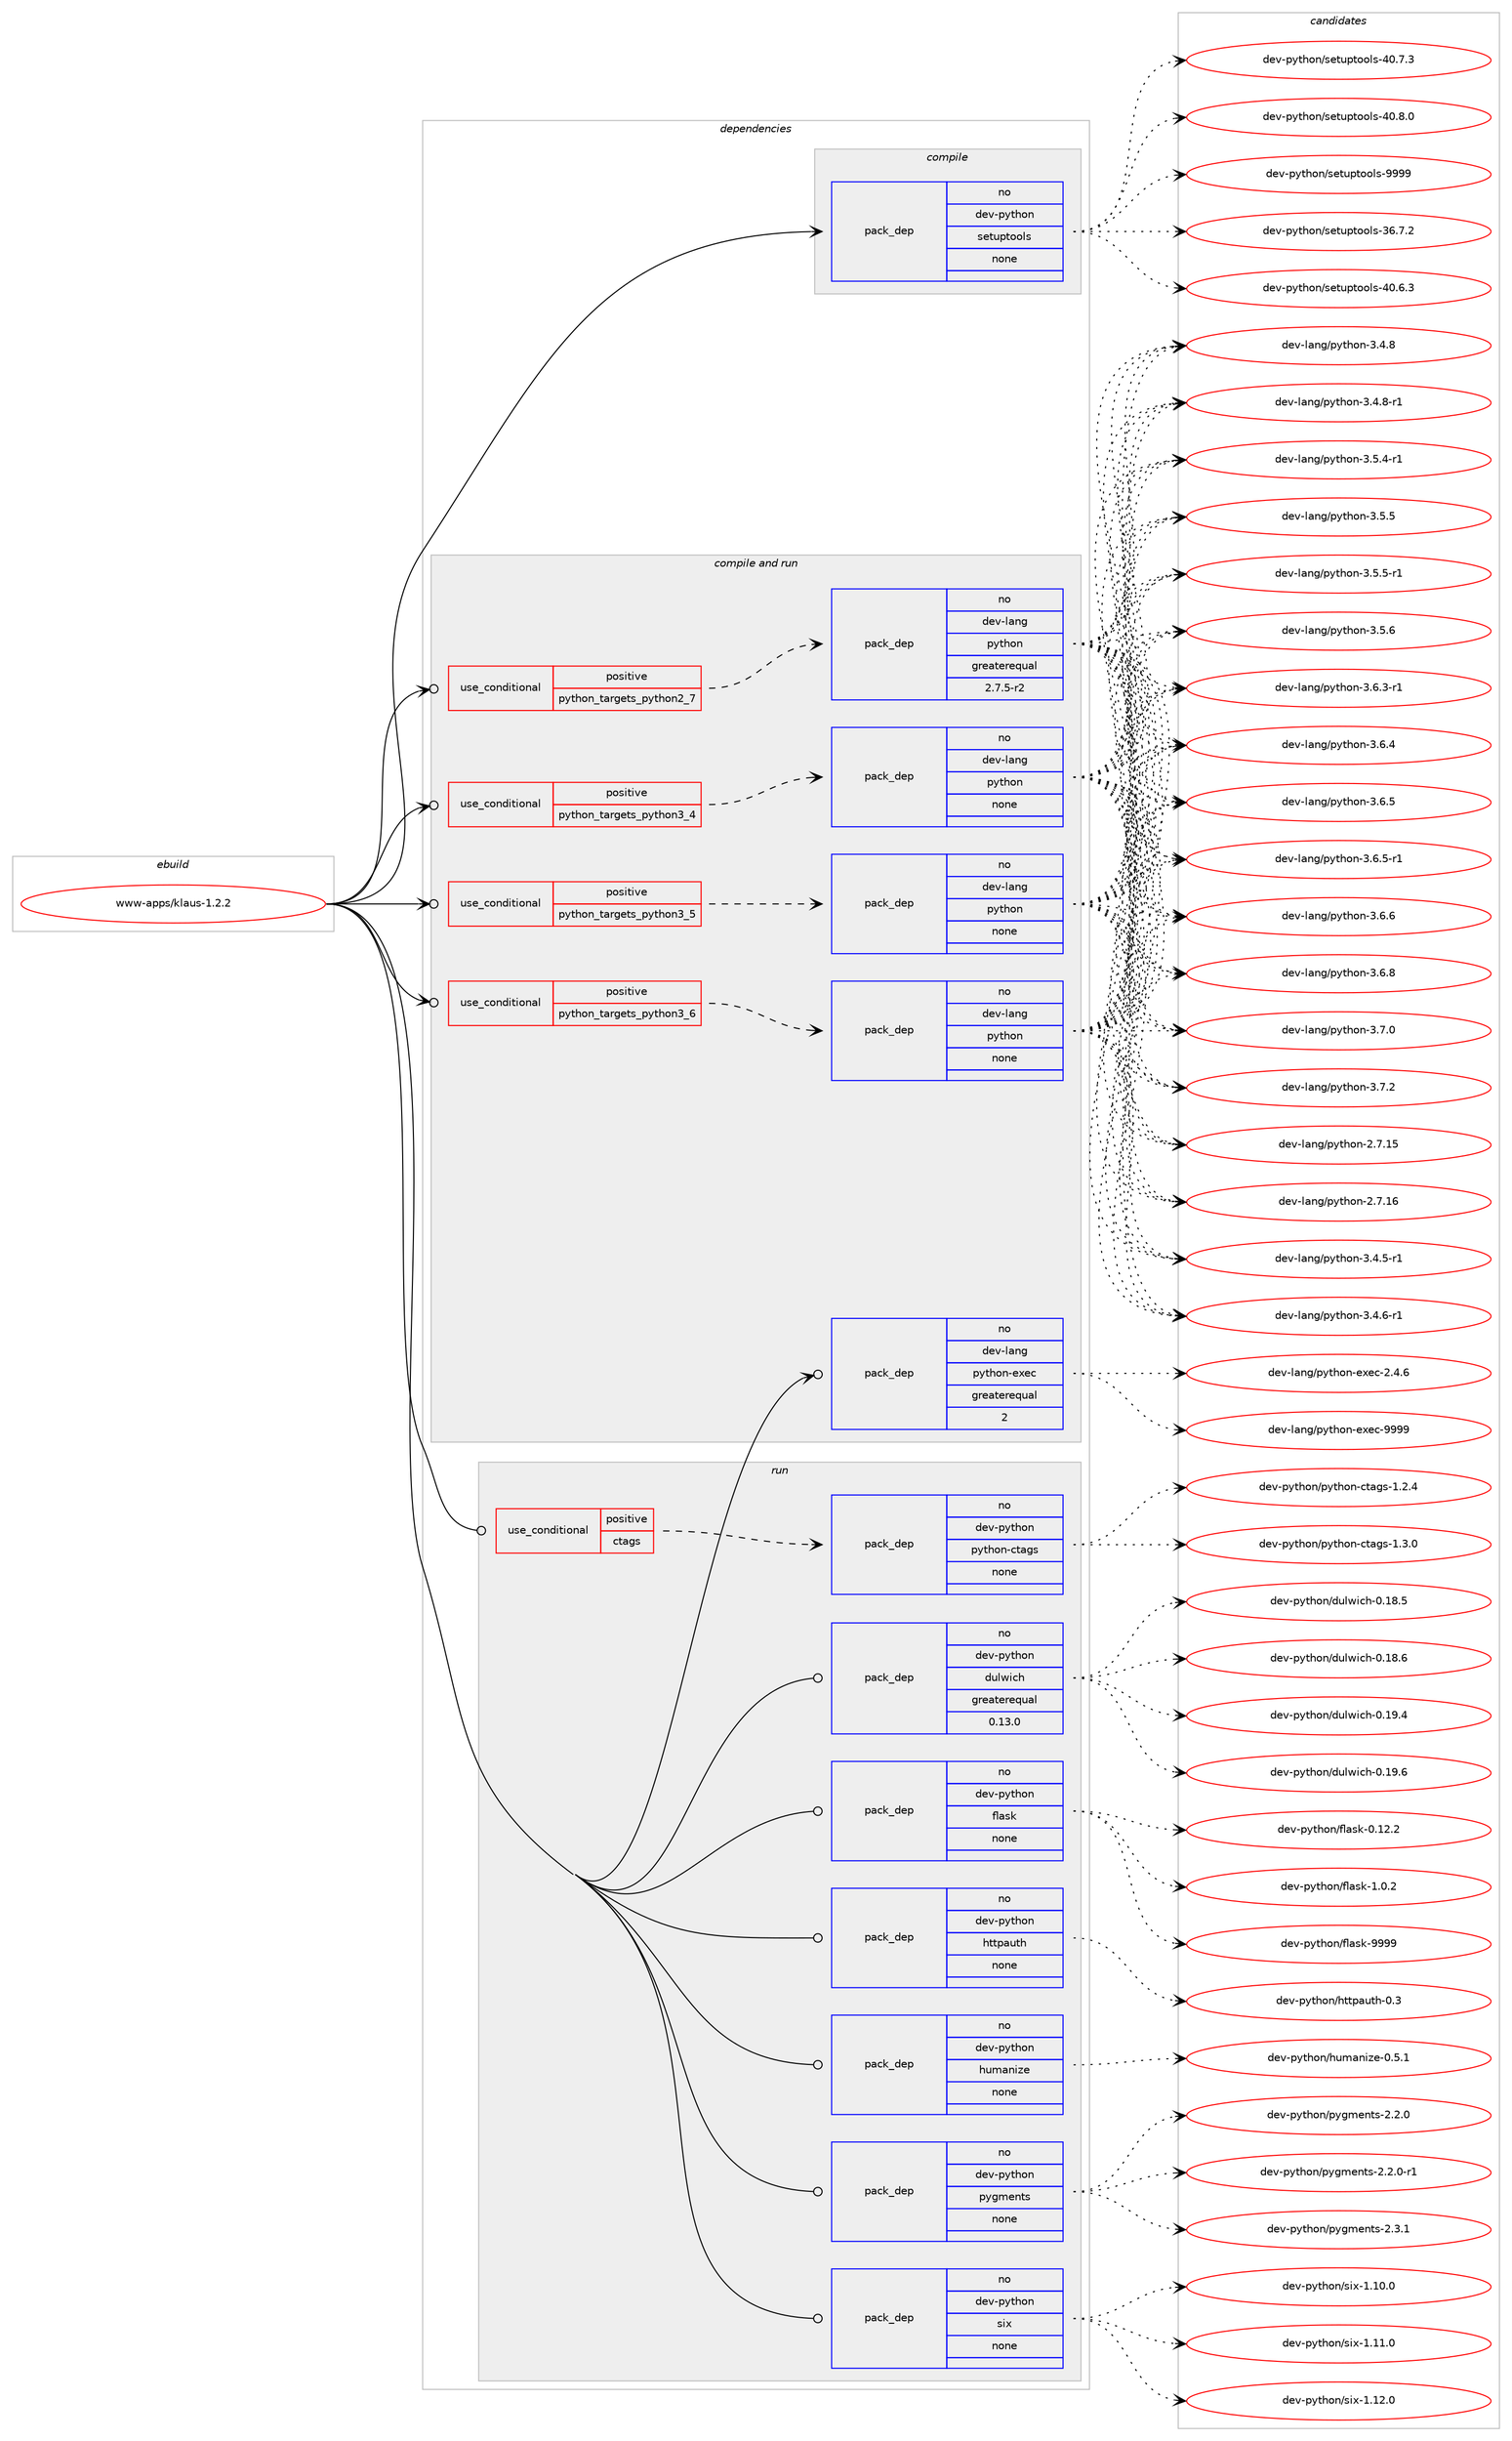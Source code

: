 digraph prolog {

# *************
# Graph options
# *************

newrank=true;
concentrate=true;
compound=true;
graph [rankdir=LR,fontname=Helvetica,fontsize=10,ranksep=1.5];#, ranksep=2.5, nodesep=0.2];
edge  [arrowhead=vee];
node  [fontname=Helvetica,fontsize=10];

# **********
# The ebuild
# **********

subgraph cluster_leftcol {
color=gray;
rank=same;
label=<<i>ebuild</i>>;
id [label="www-apps/klaus-1.2.2", color=red, width=4, href="../www-apps/klaus-1.2.2.svg"];
}

# ****************
# The dependencies
# ****************

subgraph cluster_midcol {
color=gray;
label=<<i>dependencies</i>>;
subgraph cluster_compile {
fillcolor="#eeeeee";
style=filled;
label=<<i>compile</i>>;
subgraph pack1252921 {
dependency1745297 [label=<<TABLE BORDER="0" CELLBORDER="1" CELLSPACING="0" CELLPADDING="4" WIDTH="220"><TR><TD ROWSPAN="6" CELLPADDING="30">pack_dep</TD></TR><TR><TD WIDTH="110">no</TD></TR><TR><TD>dev-python</TD></TR><TR><TD>setuptools</TD></TR><TR><TD>none</TD></TR><TR><TD></TD></TR></TABLE>>, shape=none, color=blue];
}
id:e -> dependency1745297:w [weight=20,style="solid",arrowhead="vee"];
}
subgraph cluster_compileandrun {
fillcolor="#eeeeee";
style=filled;
label=<<i>compile and run</i>>;
subgraph cond463196 {
dependency1745298 [label=<<TABLE BORDER="0" CELLBORDER="1" CELLSPACING="0" CELLPADDING="4"><TR><TD ROWSPAN="3" CELLPADDING="10">use_conditional</TD></TR><TR><TD>positive</TD></TR><TR><TD>python_targets_python2_7</TD></TR></TABLE>>, shape=none, color=red];
subgraph pack1252922 {
dependency1745299 [label=<<TABLE BORDER="0" CELLBORDER="1" CELLSPACING="0" CELLPADDING="4" WIDTH="220"><TR><TD ROWSPAN="6" CELLPADDING="30">pack_dep</TD></TR><TR><TD WIDTH="110">no</TD></TR><TR><TD>dev-lang</TD></TR><TR><TD>python</TD></TR><TR><TD>greaterequal</TD></TR><TR><TD>2.7.5-r2</TD></TR></TABLE>>, shape=none, color=blue];
}
dependency1745298:e -> dependency1745299:w [weight=20,style="dashed",arrowhead="vee"];
}
id:e -> dependency1745298:w [weight=20,style="solid",arrowhead="odotvee"];
subgraph cond463197 {
dependency1745300 [label=<<TABLE BORDER="0" CELLBORDER="1" CELLSPACING="0" CELLPADDING="4"><TR><TD ROWSPAN="3" CELLPADDING="10">use_conditional</TD></TR><TR><TD>positive</TD></TR><TR><TD>python_targets_python3_4</TD></TR></TABLE>>, shape=none, color=red];
subgraph pack1252923 {
dependency1745301 [label=<<TABLE BORDER="0" CELLBORDER="1" CELLSPACING="0" CELLPADDING="4" WIDTH="220"><TR><TD ROWSPAN="6" CELLPADDING="30">pack_dep</TD></TR><TR><TD WIDTH="110">no</TD></TR><TR><TD>dev-lang</TD></TR><TR><TD>python</TD></TR><TR><TD>none</TD></TR><TR><TD></TD></TR></TABLE>>, shape=none, color=blue];
}
dependency1745300:e -> dependency1745301:w [weight=20,style="dashed",arrowhead="vee"];
}
id:e -> dependency1745300:w [weight=20,style="solid",arrowhead="odotvee"];
subgraph cond463198 {
dependency1745302 [label=<<TABLE BORDER="0" CELLBORDER="1" CELLSPACING="0" CELLPADDING="4"><TR><TD ROWSPAN="3" CELLPADDING="10">use_conditional</TD></TR><TR><TD>positive</TD></TR><TR><TD>python_targets_python3_5</TD></TR></TABLE>>, shape=none, color=red];
subgraph pack1252924 {
dependency1745303 [label=<<TABLE BORDER="0" CELLBORDER="1" CELLSPACING="0" CELLPADDING="4" WIDTH="220"><TR><TD ROWSPAN="6" CELLPADDING="30">pack_dep</TD></TR><TR><TD WIDTH="110">no</TD></TR><TR><TD>dev-lang</TD></TR><TR><TD>python</TD></TR><TR><TD>none</TD></TR><TR><TD></TD></TR></TABLE>>, shape=none, color=blue];
}
dependency1745302:e -> dependency1745303:w [weight=20,style="dashed",arrowhead="vee"];
}
id:e -> dependency1745302:w [weight=20,style="solid",arrowhead="odotvee"];
subgraph cond463199 {
dependency1745304 [label=<<TABLE BORDER="0" CELLBORDER="1" CELLSPACING="0" CELLPADDING="4"><TR><TD ROWSPAN="3" CELLPADDING="10">use_conditional</TD></TR><TR><TD>positive</TD></TR><TR><TD>python_targets_python3_6</TD></TR></TABLE>>, shape=none, color=red];
subgraph pack1252925 {
dependency1745305 [label=<<TABLE BORDER="0" CELLBORDER="1" CELLSPACING="0" CELLPADDING="4" WIDTH="220"><TR><TD ROWSPAN="6" CELLPADDING="30">pack_dep</TD></TR><TR><TD WIDTH="110">no</TD></TR><TR><TD>dev-lang</TD></TR><TR><TD>python</TD></TR><TR><TD>none</TD></TR><TR><TD></TD></TR></TABLE>>, shape=none, color=blue];
}
dependency1745304:e -> dependency1745305:w [weight=20,style="dashed",arrowhead="vee"];
}
id:e -> dependency1745304:w [weight=20,style="solid",arrowhead="odotvee"];
subgraph pack1252926 {
dependency1745306 [label=<<TABLE BORDER="0" CELLBORDER="1" CELLSPACING="0" CELLPADDING="4" WIDTH="220"><TR><TD ROWSPAN="6" CELLPADDING="30">pack_dep</TD></TR><TR><TD WIDTH="110">no</TD></TR><TR><TD>dev-lang</TD></TR><TR><TD>python-exec</TD></TR><TR><TD>greaterequal</TD></TR><TR><TD>2</TD></TR></TABLE>>, shape=none, color=blue];
}
id:e -> dependency1745306:w [weight=20,style="solid",arrowhead="odotvee"];
}
subgraph cluster_run {
fillcolor="#eeeeee";
style=filled;
label=<<i>run</i>>;
subgraph cond463200 {
dependency1745307 [label=<<TABLE BORDER="0" CELLBORDER="1" CELLSPACING="0" CELLPADDING="4"><TR><TD ROWSPAN="3" CELLPADDING="10">use_conditional</TD></TR><TR><TD>positive</TD></TR><TR><TD>ctags</TD></TR></TABLE>>, shape=none, color=red];
subgraph pack1252927 {
dependency1745308 [label=<<TABLE BORDER="0" CELLBORDER="1" CELLSPACING="0" CELLPADDING="4" WIDTH="220"><TR><TD ROWSPAN="6" CELLPADDING="30">pack_dep</TD></TR><TR><TD WIDTH="110">no</TD></TR><TR><TD>dev-python</TD></TR><TR><TD>python-ctags</TD></TR><TR><TD>none</TD></TR><TR><TD></TD></TR></TABLE>>, shape=none, color=blue];
}
dependency1745307:e -> dependency1745308:w [weight=20,style="dashed",arrowhead="vee"];
}
id:e -> dependency1745307:w [weight=20,style="solid",arrowhead="odot"];
subgraph pack1252928 {
dependency1745309 [label=<<TABLE BORDER="0" CELLBORDER="1" CELLSPACING="0" CELLPADDING="4" WIDTH="220"><TR><TD ROWSPAN="6" CELLPADDING="30">pack_dep</TD></TR><TR><TD WIDTH="110">no</TD></TR><TR><TD>dev-python</TD></TR><TR><TD>dulwich</TD></TR><TR><TD>greaterequal</TD></TR><TR><TD>0.13.0</TD></TR></TABLE>>, shape=none, color=blue];
}
id:e -> dependency1745309:w [weight=20,style="solid",arrowhead="odot"];
subgraph pack1252929 {
dependency1745310 [label=<<TABLE BORDER="0" CELLBORDER="1" CELLSPACING="0" CELLPADDING="4" WIDTH="220"><TR><TD ROWSPAN="6" CELLPADDING="30">pack_dep</TD></TR><TR><TD WIDTH="110">no</TD></TR><TR><TD>dev-python</TD></TR><TR><TD>flask</TD></TR><TR><TD>none</TD></TR><TR><TD></TD></TR></TABLE>>, shape=none, color=blue];
}
id:e -> dependency1745310:w [weight=20,style="solid",arrowhead="odot"];
subgraph pack1252930 {
dependency1745311 [label=<<TABLE BORDER="0" CELLBORDER="1" CELLSPACING="0" CELLPADDING="4" WIDTH="220"><TR><TD ROWSPAN="6" CELLPADDING="30">pack_dep</TD></TR><TR><TD WIDTH="110">no</TD></TR><TR><TD>dev-python</TD></TR><TR><TD>httpauth</TD></TR><TR><TD>none</TD></TR><TR><TD></TD></TR></TABLE>>, shape=none, color=blue];
}
id:e -> dependency1745311:w [weight=20,style="solid",arrowhead="odot"];
subgraph pack1252931 {
dependency1745312 [label=<<TABLE BORDER="0" CELLBORDER="1" CELLSPACING="0" CELLPADDING="4" WIDTH="220"><TR><TD ROWSPAN="6" CELLPADDING="30">pack_dep</TD></TR><TR><TD WIDTH="110">no</TD></TR><TR><TD>dev-python</TD></TR><TR><TD>humanize</TD></TR><TR><TD>none</TD></TR><TR><TD></TD></TR></TABLE>>, shape=none, color=blue];
}
id:e -> dependency1745312:w [weight=20,style="solid",arrowhead="odot"];
subgraph pack1252932 {
dependency1745313 [label=<<TABLE BORDER="0" CELLBORDER="1" CELLSPACING="0" CELLPADDING="4" WIDTH="220"><TR><TD ROWSPAN="6" CELLPADDING="30">pack_dep</TD></TR><TR><TD WIDTH="110">no</TD></TR><TR><TD>dev-python</TD></TR><TR><TD>pygments</TD></TR><TR><TD>none</TD></TR><TR><TD></TD></TR></TABLE>>, shape=none, color=blue];
}
id:e -> dependency1745313:w [weight=20,style="solid",arrowhead="odot"];
subgraph pack1252933 {
dependency1745314 [label=<<TABLE BORDER="0" CELLBORDER="1" CELLSPACING="0" CELLPADDING="4" WIDTH="220"><TR><TD ROWSPAN="6" CELLPADDING="30">pack_dep</TD></TR><TR><TD WIDTH="110">no</TD></TR><TR><TD>dev-python</TD></TR><TR><TD>six</TD></TR><TR><TD>none</TD></TR><TR><TD></TD></TR></TABLE>>, shape=none, color=blue];
}
id:e -> dependency1745314:w [weight=20,style="solid",arrowhead="odot"];
}
}

# **************
# The candidates
# **************

subgraph cluster_choices {
rank=same;
color=gray;
label=<<i>candidates</i>>;

subgraph choice1252921 {
color=black;
nodesep=1;
choice100101118451121211161041111104711510111611711211611111110811545515446554650 [label="dev-python/setuptools-36.7.2", color=red, width=4,href="../dev-python/setuptools-36.7.2.svg"];
choice100101118451121211161041111104711510111611711211611111110811545524846544651 [label="dev-python/setuptools-40.6.3", color=red, width=4,href="../dev-python/setuptools-40.6.3.svg"];
choice100101118451121211161041111104711510111611711211611111110811545524846554651 [label="dev-python/setuptools-40.7.3", color=red, width=4,href="../dev-python/setuptools-40.7.3.svg"];
choice100101118451121211161041111104711510111611711211611111110811545524846564648 [label="dev-python/setuptools-40.8.0", color=red, width=4,href="../dev-python/setuptools-40.8.0.svg"];
choice10010111845112121116104111110471151011161171121161111111081154557575757 [label="dev-python/setuptools-9999", color=red, width=4,href="../dev-python/setuptools-9999.svg"];
dependency1745297:e -> choice100101118451121211161041111104711510111611711211611111110811545515446554650:w [style=dotted,weight="100"];
dependency1745297:e -> choice100101118451121211161041111104711510111611711211611111110811545524846544651:w [style=dotted,weight="100"];
dependency1745297:e -> choice100101118451121211161041111104711510111611711211611111110811545524846554651:w [style=dotted,weight="100"];
dependency1745297:e -> choice100101118451121211161041111104711510111611711211611111110811545524846564648:w [style=dotted,weight="100"];
dependency1745297:e -> choice10010111845112121116104111110471151011161171121161111111081154557575757:w [style=dotted,weight="100"];
}
subgraph choice1252922 {
color=black;
nodesep=1;
choice10010111845108971101034711212111610411111045504655464953 [label="dev-lang/python-2.7.15", color=red, width=4,href="../dev-lang/python-2.7.15.svg"];
choice10010111845108971101034711212111610411111045504655464954 [label="dev-lang/python-2.7.16", color=red, width=4,href="../dev-lang/python-2.7.16.svg"];
choice1001011184510897110103471121211161041111104551465246534511449 [label="dev-lang/python-3.4.5-r1", color=red, width=4,href="../dev-lang/python-3.4.5-r1.svg"];
choice1001011184510897110103471121211161041111104551465246544511449 [label="dev-lang/python-3.4.6-r1", color=red, width=4,href="../dev-lang/python-3.4.6-r1.svg"];
choice100101118451089711010347112121116104111110455146524656 [label="dev-lang/python-3.4.8", color=red, width=4,href="../dev-lang/python-3.4.8.svg"];
choice1001011184510897110103471121211161041111104551465246564511449 [label="dev-lang/python-3.4.8-r1", color=red, width=4,href="../dev-lang/python-3.4.8-r1.svg"];
choice1001011184510897110103471121211161041111104551465346524511449 [label="dev-lang/python-3.5.4-r1", color=red, width=4,href="../dev-lang/python-3.5.4-r1.svg"];
choice100101118451089711010347112121116104111110455146534653 [label="dev-lang/python-3.5.5", color=red, width=4,href="../dev-lang/python-3.5.5.svg"];
choice1001011184510897110103471121211161041111104551465346534511449 [label="dev-lang/python-3.5.5-r1", color=red, width=4,href="../dev-lang/python-3.5.5-r1.svg"];
choice100101118451089711010347112121116104111110455146534654 [label="dev-lang/python-3.5.6", color=red, width=4,href="../dev-lang/python-3.5.6.svg"];
choice1001011184510897110103471121211161041111104551465446514511449 [label="dev-lang/python-3.6.3-r1", color=red, width=4,href="../dev-lang/python-3.6.3-r1.svg"];
choice100101118451089711010347112121116104111110455146544652 [label="dev-lang/python-3.6.4", color=red, width=4,href="../dev-lang/python-3.6.4.svg"];
choice100101118451089711010347112121116104111110455146544653 [label="dev-lang/python-3.6.5", color=red, width=4,href="../dev-lang/python-3.6.5.svg"];
choice1001011184510897110103471121211161041111104551465446534511449 [label="dev-lang/python-3.6.5-r1", color=red, width=4,href="../dev-lang/python-3.6.5-r1.svg"];
choice100101118451089711010347112121116104111110455146544654 [label="dev-lang/python-3.6.6", color=red, width=4,href="../dev-lang/python-3.6.6.svg"];
choice100101118451089711010347112121116104111110455146544656 [label="dev-lang/python-3.6.8", color=red, width=4,href="../dev-lang/python-3.6.8.svg"];
choice100101118451089711010347112121116104111110455146554648 [label="dev-lang/python-3.7.0", color=red, width=4,href="../dev-lang/python-3.7.0.svg"];
choice100101118451089711010347112121116104111110455146554650 [label="dev-lang/python-3.7.2", color=red, width=4,href="../dev-lang/python-3.7.2.svg"];
dependency1745299:e -> choice10010111845108971101034711212111610411111045504655464953:w [style=dotted,weight="100"];
dependency1745299:e -> choice10010111845108971101034711212111610411111045504655464954:w [style=dotted,weight="100"];
dependency1745299:e -> choice1001011184510897110103471121211161041111104551465246534511449:w [style=dotted,weight="100"];
dependency1745299:e -> choice1001011184510897110103471121211161041111104551465246544511449:w [style=dotted,weight="100"];
dependency1745299:e -> choice100101118451089711010347112121116104111110455146524656:w [style=dotted,weight="100"];
dependency1745299:e -> choice1001011184510897110103471121211161041111104551465246564511449:w [style=dotted,weight="100"];
dependency1745299:e -> choice1001011184510897110103471121211161041111104551465346524511449:w [style=dotted,weight="100"];
dependency1745299:e -> choice100101118451089711010347112121116104111110455146534653:w [style=dotted,weight="100"];
dependency1745299:e -> choice1001011184510897110103471121211161041111104551465346534511449:w [style=dotted,weight="100"];
dependency1745299:e -> choice100101118451089711010347112121116104111110455146534654:w [style=dotted,weight="100"];
dependency1745299:e -> choice1001011184510897110103471121211161041111104551465446514511449:w [style=dotted,weight="100"];
dependency1745299:e -> choice100101118451089711010347112121116104111110455146544652:w [style=dotted,weight="100"];
dependency1745299:e -> choice100101118451089711010347112121116104111110455146544653:w [style=dotted,weight="100"];
dependency1745299:e -> choice1001011184510897110103471121211161041111104551465446534511449:w [style=dotted,weight="100"];
dependency1745299:e -> choice100101118451089711010347112121116104111110455146544654:w [style=dotted,weight="100"];
dependency1745299:e -> choice100101118451089711010347112121116104111110455146544656:w [style=dotted,weight="100"];
dependency1745299:e -> choice100101118451089711010347112121116104111110455146554648:w [style=dotted,weight="100"];
dependency1745299:e -> choice100101118451089711010347112121116104111110455146554650:w [style=dotted,weight="100"];
}
subgraph choice1252923 {
color=black;
nodesep=1;
choice10010111845108971101034711212111610411111045504655464953 [label="dev-lang/python-2.7.15", color=red, width=4,href="../dev-lang/python-2.7.15.svg"];
choice10010111845108971101034711212111610411111045504655464954 [label="dev-lang/python-2.7.16", color=red, width=4,href="../dev-lang/python-2.7.16.svg"];
choice1001011184510897110103471121211161041111104551465246534511449 [label="dev-lang/python-3.4.5-r1", color=red, width=4,href="../dev-lang/python-3.4.5-r1.svg"];
choice1001011184510897110103471121211161041111104551465246544511449 [label="dev-lang/python-3.4.6-r1", color=red, width=4,href="../dev-lang/python-3.4.6-r1.svg"];
choice100101118451089711010347112121116104111110455146524656 [label="dev-lang/python-3.4.8", color=red, width=4,href="../dev-lang/python-3.4.8.svg"];
choice1001011184510897110103471121211161041111104551465246564511449 [label="dev-lang/python-3.4.8-r1", color=red, width=4,href="../dev-lang/python-3.4.8-r1.svg"];
choice1001011184510897110103471121211161041111104551465346524511449 [label="dev-lang/python-3.5.4-r1", color=red, width=4,href="../dev-lang/python-3.5.4-r1.svg"];
choice100101118451089711010347112121116104111110455146534653 [label="dev-lang/python-3.5.5", color=red, width=4,href="../dev-lang/python-3.5.5.svg"];
choice1001011184510897110103471121211161041111104551465346534511449 [label="dev-lang/python-3.5.5-r1", color=red, width=4,href="../dev-lang/python-3.5.5-r1.svg"];
choice100101118451089711010347112121116104111110455146534654 [label="dev-lang/python-3.5.6", color=red, width=4,href="../dev-lang/python-3.5.6.svg"];
choice1001011184510897110103471121211161041111104551465446514511449 [label="dev-lang/python-3.6.3-r1", color=red, width=4,href="../dev-lang/python-3.6.3-r1.svg"];
choice100101118451089711010347112121116104111110455146544652 [label="dev-lang/python-3.6.4", color=red, width=4,href="../dev-lang/python-3.6.4.svg"];
choice100101118451089711010347112121116104111110455146544653 [label="dev-lang/python-3.6.5", color=red, width=4,href="../dev-lang/python-3.6.5.svg"];
choice1001011184510897110103471121211161041111104551465446534511449 [label="dev-lang/python-3.6.5-r1", color=red, width=4,href="../dev-lang/python-3.6.5-r1.svg"];
choice100101118451089711010347112121116104111110455146544654 [label="dev-lang/python-3.6.6", color=red, width=4,href="../dev-lang/python-3.6.6.svg"];
choice100101118451089711010347112121116104111110455146544656 [label="dev-lang/python-3.6.8", color=red, width=4,href="../dev-lang/python-3.6.8.svg"];
choice100101118451089711010347112121116104111110455146554648 [label="dev-lang/python-3.7.0", color=red, width=4,href="../dev-lang/python-3.7.0.svg"];
choice100101118451089711010347112121116104111110455146554650 [label="dev-lang/python-3.7.2", color=red, width=4,href="../dev-lang/python-3.7.2.svg"];
dependency1745301:e -> choice10010111845108971101034711212111610411111045504655464953:w [style=dotted,weight="100"];
dependency1745301:e -> choice10010111845108971101034711212111610411111045504655464954:w [style=dotted,weight="100"];
dependency1745301:e -> choice1001011184510897110103471121211161041111104551465246534511449:w [style=dotted,weight="100"];
dependency1745301:e -> choice1001011184510897110103471121211161041111104551465246544511449:w [style=dotted,weight="100"];
dependency1745301:e -> choice100101118451089711010347112121116104111110455146524656:w [style=dotted,weight="100"];
dependency1745301:e -> choice1001011184510897110103471121211161041111104551465246564511449:w [style=dotted,weight="100"];
dependency1745301:e -> choice1001011184510897110103471121211161041111104551465346524511449:w [style=dotted,weight="100"];
dependency1745301:e -> choice100101118451089711010347112121116104111110455146534653:w [style=dotted,weight="100"];
dependency1745301:e -> choice1001011184510897110103471121211161041111104551465346534511449:w [style=dotted,weight="100"];
dependency1745301:e -> choice100101118451089711010347112121116104111110455146534654:w [style=dotted,weight="100"];
dependency1745301:e -> choice1001011184510897110103471121211161041111104551465446514511449:w [style=dotted,weight="100"];
dependency1745301:e -> choice100101118451089711010347112121116104111110455146544652:w [style=dotted,weight="100"];
dependency1745301:e -> choice100101118451089711010347112121116104111110455146544653:w [style=dotted,weight="100"];
dependency1745301:e -> choice1001011184510897110103471121211161041111104551465446534511449:w [style=dotted,weight="100"];
dependency1745301:e -> choice100101118451089711010347112121116104111110455146544654:w [style=dotted,weight="100"];
dependency1745301:e -> choice100101118451089711010347112121116104111110455146544656:w [style=dotted,weight="100"];
dependency1745301:e -> choice100101118451089711010347112121116104111110455146554648:w [style=dotted,weight="100"];
dependency1745301:e -> choice100101118451089711010347112121116104111110455146554650:w [style=dotted,weight="100"];
}
subgraph choice1252924 {
color=black;
nodesep=1;
choice10010111845108971101034711212111610411111045504655464953 [label="dev-lang/python-2.7.15", color=red, width=4,href="../dev-lang/python-2.7.15.svg"];
choice10010111845108971101034711212111610411111045504655464954 [label="dev-lang/python-2.7.16", color=red, width=4,href="../dev-lang/python-2.7.16.svg"];
choice1001011184510897110103471121211161041111104551465246534511449 [label="dev-lang/python-3.4.5-r1", color=red, width=4,href="../dev-lang/python-3.4.5-r1.svg"];
choice1001011184510897110103471121211161041111104551465246544511449 [label="dev-lang/python-3.4.6-r1", color=red, width=4,href="../dev-lang/python-3.4.6-r1.svg"];
choice100101118451089711010347112121116104111110455146524656 [label="dev-lang/python-3.4.8", color=red, width=4,href="../dev-lang/python-3.4.8.svg"];
choice1001011184510897110103471121211161041111104551465246564511449 [label="dev-lang/python-3.4.8-r1", color=red, width=4,href="../dev-lang/python-3.4.8-r1.svg"];
choice1001011184510897110103471121211161041111104551465346524511449 [label="dev-lang/python-3.5.4-r1", color=red, width=4,href="../dev-lang/python-3.5.4-r1.svg"];
choice100101118451089711010347112121116104111110455146534653 [label="dev-lang/python-3.5.5", color=red, width=4,href="../dev-lang/python-3.5.5.svg"];
choice1001011184510897110103471121211161041111104551465346534511449 [label="dev-lang/python-3.5.5-r1", color=red, width=4,href="../dev-lang/python-3.5.5-r1.svg"];
choice100101118451089711010347112121116104111110455146534654 [label="dev-lang/python-3.5.6", color=red, width=4,href="../dev-lang/python-3.5.6.svg"];
choice1001011184510897110103471121211161041111104551465446514511449 [label="dev-lang/python-3.6.3-r1", color=red, width=4,href="../dev-lang/python-3.6.3-r1.svg"];
choice100101118451089711010347112121116104111110455146544652 [label="dev-lang/python-3.6.4", color=red, width=4,href="../dev-lang/python-3.6.4.svg"];
choice100101118451089711010347112121116104111110455146544653 [label="dev-lang/python-3.6.5", color=red, width=4,href="../dev-lang/python-3.6.5.svg"];
choice1001011184510897110103471121211161041111104551465446534511449 [label="dev-lang/python-3.6.5-r1", color=red, width=4,href="../dev-lang/python-3.6.5-r1.svg"];
choice100101118451089711010347112121116104111110455146544654 [label="dev-lang/python-3.6.6", color=red, width=4,href="../dev-lang/python-3.6.6.svg"];
choice100101118451089711010347112121116104111110455146544656 [label="dev-lang/python-3.6.8", color=red, width=4,href="../dev-lang/python-3.6.8.svg"];
choice100101118451089711010347112121116104111110455146554648 [label="dev-lang/python-3.7.0", color=red, width=4,href="../dev-lang/python-3.7.0.svg"];
choice100101118451089711010347112121116104111110455146554650 [label="dev-lang/python-3.7.2", color=red, width=4,href="../dev-lang/python-3.7.2.svg"];
dependency1745303:e -> choice10010111845108971101034711212111610411111045504655464953:w [style=dotted,weight="100"];
dependency1745303:e -> choice10010111845108971101034711212111610411111045504655464954:w [style=dotted,weight="100"];
dependency1745303:e -> choice1001011184510897110103471121211161041111104551465246534511449:w [style=dotted,weight="100"];
dependency1745303:e -> choice1001011184510897110103471121211161041111104551465246544511449:w [style=dotted,weight="100"];
dependency1745303:e -> choice100101118451089711010347112121116104111110455146524656:w [style=dotted,weight="100"];
dependency1745303:e -> choice1001011184510897110103471121211161041111104551465246564511449:w [style=dotted,weight="100"];
dependency1745303:e -> choice1001011184510897110103471121211161041111104551465346524511449:w [style=dotted,weight="100"];
dependency1745303:e -> choice100101118451089711010347112121116104111110455146534653:w [style=dotted,weight="100"];
dependency1745303:e -> choice1001011184510897110103471121211161041111104551465346534511449:w [style=dotted,weight="100"];
dependency1745303:e -> choice100101118451089711010347112121116104111110455146534654:w [style=dotted,weight="100"];
dependency1745303:e -> choice1001011184510897110103471121211161041111104551465446514511449:w [style=dotted,weight="100"];
dependency1745303:e -> choice100101118451089711010347112121116104111110455146544652:w [style=dotted,weight="100"];
dependency1745303:e -> choice100101118451089711010347112121116104111110455146544653:w [style=dotted,weight="100"];
dependency1745303:e -> choice1001011184510897110103471121211161041111104551465446534511449:w [style=dotted,weight="100"];
dependency1745303:e -> choice100101118451089711010347112121116104111110455146544654:w [style=dotted,weight="100"];
dependency1745303:e -> choice100101118451089711010347112121116104111110455146544656:w [style=dotted,weight="100"];
dependency1745303:e -> choice100101118451089711010347112121116104111110455146554648:w [style=dotted,weight="100"];
dependency1745303:e -> choice100101118451089711010347112121116104111110455146554650:w [style=dotted,weight="100"];
}
subgraph choice1252925 {
color=black;
nodesep=1;
choice10010111845108971101034711212111610411111045504655464953 [label="dev-lang/python-2.7.15", color=red, width=4,href="../dev-lang/python-2.7.15.svg"];
choice10010111845108971101034711212111610411111045504655464954 [label="dev-lang/python-2.7.16", color=red, width=4,href="../dev-lang/python-2.7.16.svg"];
choice1001011184510897110103471121211161041111104551465246534511449 [label="dev-lang/python-3.4.5-r1", color=red, width=4,href="../dev-lang/python-3.4.5-r1.svg"];
choice1001011184510897110103471121211161041111104551465246544511449 [label="dev-lang/python-3.4.6-r1", color=red, width=4,href="../dev-lang/python-3.4.6-r1.svg"];
choice100101118451089711010347112121116104111110455146524656 [label="dev-lang/python-3.4.8", color=red, width=4,href="../dev-lang/python-3.4.8.svg"];
choice1001011184510897110103471121211161041111104551465246564511449 [label="dev-lang/python-3.4.8-r1", color=red, width=4,href="../dev-lang/python-3.4.8-r1.svg"];
choice1001011184510897110103471121211161041111104551465346524511449 [label="dev-lang/python-3.5.4-r1", color=red, width=4,href="../dev-lang/python-3.5.4-r1.svg"];
choice100101118451089711010347112121116104111110455146534653 [label="dev-lang/python-3.5.5", color=red, width=4,href="../dev-lang/python-3.5.5.svg"];
choice1001011184510897110103471121211161041111104551465346534511449 [label="dev-lang/python-3.5.5-r1", color=red, width=4,href="../dev-lang/python-3.5.5-r1.svg"];
choice100101118451089711010347112121116104111110455146534654 [label="dev-lang/python-3.5.6", color=red, width=4,href="../dev-lang/python-3.5.6.svg"];
choice1001011184510897110103471121211161041111104551465446514511449 [label="dev-lang/python-3.6.3-r1", color=red, width=4,href="../dev-lang/python-3.6.3-r1.svg"];
choice100101118451089711010347112121116104111110455146544652 [label="dev-lang/python-3.6.4", color=red, width=4,href="../dev-lang/python-3.6.4.svg"];
choice100101118451089711010347112121116104111110455146544653 [label="dev-lang/python-3.6.5", color=red, width=4,href="../dev-lang/python-3.6.5.svg"];
choice1001011184510897110103471121211161041111104551465446534511449 [label="dev-lang/python-3.6.5-r1", color=red, width=4,href="../dev-lang/python-3.6.5-r1.svg"];
choice100101118451089711010347112121116104111110455146544654 [label="dev-lang/python-3.6.6", color=red, width=4,href="../dev-lang/python-3.6.6.svg"];
choice100101118451089711010347112121116104111110455146544656 [label="dev-lang/python-3.6.8", color=red, width=4,href="../dev-lang/python-3.6.8.svg"];
choice100101118451089711010347112121116104111110455146554648 [label="dev-lang/python-3.7.0", color=red, width=4,href="../dev-lang/python-3.7.0.svg"];
choice100101118451089711010347112121116104111110455146554650 [label="dev-lang/python-3.7.2", color=red, width=4,href="../dev-lang/python-3.7.2.svg"];
dependency1745305:e -> choice10010111845108971101034711212111610411111045504655464953:w [style=dotted,weight="100"];
dependency1745305:e -> choice10010111845108971101034711212111610411111045504655464954:w [style=dotted,weight="100"];
dependency1745305:e -> choice1001011184510897110103471121211161041111104551465246534511449:w [style=dotted,weight="100"];
dependency1745305:e -> choice1001011184510897110103471121211161041111104551465246544511449:w [style=dotted,weight="100"];
dependency1745305:e -> choice100101118451089711010347112121116104111110455146524656:w [style=dotted,weight="100"];
dependency1745305:e -> choice1001011184510897110103471121211161041111104551465246564511449:w [style=dotted,weight="100"];
dependency1745305:e -> choice1001011184510897110103471121211161041111104551465346524511449:w [style=dotted,weight="100"];
dependency1745305:e -> choice100101118451089711010347112121116104111110455146534653:w [style=dotted,weight="100"];
dependency1745305:e -> choice1001011184510897110103471121211161041111104551465346534511449:w [style=dotted,weight="100"];
dependency1745305:e -> choice100101118451089711010347112121116104111110455146534654:w [style=dotted,weight="100"];
dependency1745305:e -> choice1001011184510897110103471121211161041111104551465446514511449:w [style=dotted,weight="100"];
dependency1745305:e -> choice100101118451089711010347112121116104111110455146544652:w [style=dotted,weight="100"];
dependency1745305:e -> choice100101118451089711010347112121116104111110455146544653:w [style=dotted,weight="100"];
dependency1745305:e -> choice1001011184510897110103471121211161041111104551465446534511449:w [style=dotted,weight="100"];
dependency1745305:e -> choice100101118451089711010347112121116104111110455146544654:w [style=dotted,weight="100"];
dependency1745305:e -> choice100101118451089711010347112121116104111110455146544656:w [style=dotted,weight="100"];
dependency1745305:e -> choice100101118451089711010347112121116104111110455146554648:w [style=dotted,weight="100"];
dependency1745305:e -> choice100101118451089711010347112121116104111110455146554650:w [style=dotted,weight="100"];
}
subgraph choice1252926 {
color=black;
nodesep=1;
choice1001011184510897110103471121211161041111104510112010199455046524654 [label="dev-lang/python-exec-2.4.6", color=red, width=4,href="../dev-lang/python-exec-2.4.6.svg"];
choice10010111845108971101034711212111610411111045101120101994557575757 [label="dev-lang/python-exec-9999", color=red, width=4,href="../dev-lang/python-exec-9999.svg"];
dependency1745306:e -> choice1001011184510897110103471121211161041111104510112010199455046524654:w [style=dotted,weight="100"];
dependency1745306:e -> choice10010111845108971101034711212111610411111045101120101994557575757:w [style=dotted,weight="100"];
}
subgraph choice1252927 {
color=black;
nodesep=1;
choice1001011184511212111610411111047112121116104111110459911697103115454946504652 [label="dev-python/python-ctags-1.2.4", color=red, width=4,href="../dev-python/python-ctags-1.2.4.svg"];
choice1001011184511212111610411111047112121116104111110459911697103115454946514648 [label="dev-python/python-ctags-1.3.0", color=red, width=4,href="../dev-python/python-ctags-1.3.0.svg"];
dependency1745308:e -> choice1001011184511212111610411111047112121116104111110459911697103115454946504652:w [style=dotted,weight="100"];
dependency1745308:e -> choice1001011184511212111610411111047112121116104111110459911697103115454946514648:w [style=dotted,weight="100"];
}
subgraph choice1252928 {
color=black;
nodesep=1;
choice10010111845112121116104111110471001171081191059910445484649564653 [label="dev-python/dulwich-0.18.5", color=red, width=4,href="../dev-python/dulwich-0.18.5.svg"];
choice10010111845112121116104111110471001171081191059910445484649564654 [label="dev-python/dulwich-0.18.6", color=red, width=4,href="../dev-python/dulwich-0.18.6.svg"];
choice10010111845112121116104111110471001171081191059910445484649574652 [label="dev-python/dulwich-0.19.4", color=red, width=4,href="../dev-python/dulwich-0.19.4.svg"];
choice10010111845112121116104111110471001171081191059910445484649574654 [label="dev-python/dulwich-0.19.6", color=red, width=4,href="../dev-python/dulwich-0.19.6.svg"];
dependency1745309:e -> choice10010111845112121116104111110471001171081191059910445484649564653:w [style=dotted,weight="100"];
dependency1745309:e -> choice10010111845112121116104111110471001171081191059910445484649564654:w [style=dotted,weight="100"];
dependency1745309:e -> choice10010111845112121116104111110471001171081191059910445484649574652:w [style=dotted,weight="100"];
dependency1745309:e -> choice10010111845112121116104111110471001171081191059910445484649574654:w [style=dotted,weight="100"];
}
subgraph choice1252929 {
color=black;
nodesep=1;
choice10010111845112121116104111110471021089711510745484649504650 [label="dev-python/flask-0.12.2", color=red, width=4,href="../dev-python/flask-0.12.2.svg"];
choice100101118451121211161041111104710210897115107454946484650 [label="dev-python/flask-1.0.2", color=red, width=4,href="../dev-python/flask-1.0.2.svg"];
choice1001011184511212111610411111047102108971151074557575757 [label="dev-python/flask-9999", color=red, width=4,href="../dev-python/flask-9999.svg"];
dependency1745310:e -> choice10010111845112121116104111110471021089711510745484649504650:w [style=dotted,weight="100"];
dependency1745310:e -> choice100101118451121211161041111104710210897115107454946484650:w [style=dotted,weight="100"];
dependency1745310:e -> choice1001011184511212111610411111047102108971151074557575757:w [style=dotted,weight="100"];
}
subgraph choice1252930 {
color=black;
nodesep=1;
choice10010111845112121116104111110471041161161129711711610445484651 [label="dev-python/httpauth-0.3", color=red, width=4,href="../dev-python/httpauth-0.3.svg"];
dependency1745311:e -> choice10010111845112121116104111110471041161161129711711610445484651:w [style=dotted,weight="100"];
}
subgraph choice1252931 {
color=black;
nodesep=1;
choice100101118451121211161041111104710411710997110105122101454846534649 [label="dev-python/humanize-0.5.1", color=red, width=4,href="../dev-python/humanize-0.5.1.svg"];
dependency1745312:e -> choice100101118451121211161041111104710411710997110105122101454846534649:w [style=dotted,weight="100"];
}
subgraph choice1252932 {
color=black;
nodesep=1;
choice1001011184511212111610411111047112121103109101110116115455046504648 [label="dev-python/pygments-2.2.0", color=red, width=4,href="../dev-python/pygments-2.2.0.svg"];
choice10010111845112121116104111110471121211031091011101161154550465046484511449 [label="dev-python/pygments-2.2.0-r1", color=red, width=4,href="../dev-python/pygments-2.2.0-r1.svg"];
choice1001011184511212111610411111047112121103109101110116115455046514649 [label="dev-python/pygments-2.3.1", color=red, width=4,href="../dev-python/pygments-2.3.1.svg"];
dependency1745313:e -> choice1001011184511212111610411111047112121103109101110116115455046504648:w [style=dotted,weight="100"];
dependency1745313:e -> choice10010111845112121116104111110471121211031091011101161154550465046484511449:w [style=dotted,weight="100"];
dependency1745313:e -> choice1001011184511212111610411111047112121103109101110116115455046514649:w [style=dotted,weight="100"];
}
subgraph choice1252933 {
color=black;
nodesep=1;
choice100101118451121211161041111104711510512045494649484648 [label="dev-python/six-1.10.0", color=red, width=4,href="../dev-python/six-1.10.0.svg"];
choice100101118451121211161041111104711510512045494649494648 [label="dev-python/six-1.11.0", color=red, width=4,href="../dev-python/six-1.11.0.svg"];
choice100101118451121211161041111104711510512045494649504648 [label="dev-python/six-1.12.0", color=red, width=4,href="../dev-python/six-1.12.0.svg"];
dependency1745314:e -> choice100101118451121211161041111104711510512045494649484648:w [style=dotted,weight="100"];
dependency1745314:e -> choice100101118451121211161041111104711510512045494649494648:w [style=dotted,weight="100"];
dependency1745314:e -> choice100101118451121211161041111104711510512045494649504648:w [style=dotted,weight="100"];
}
}

}
